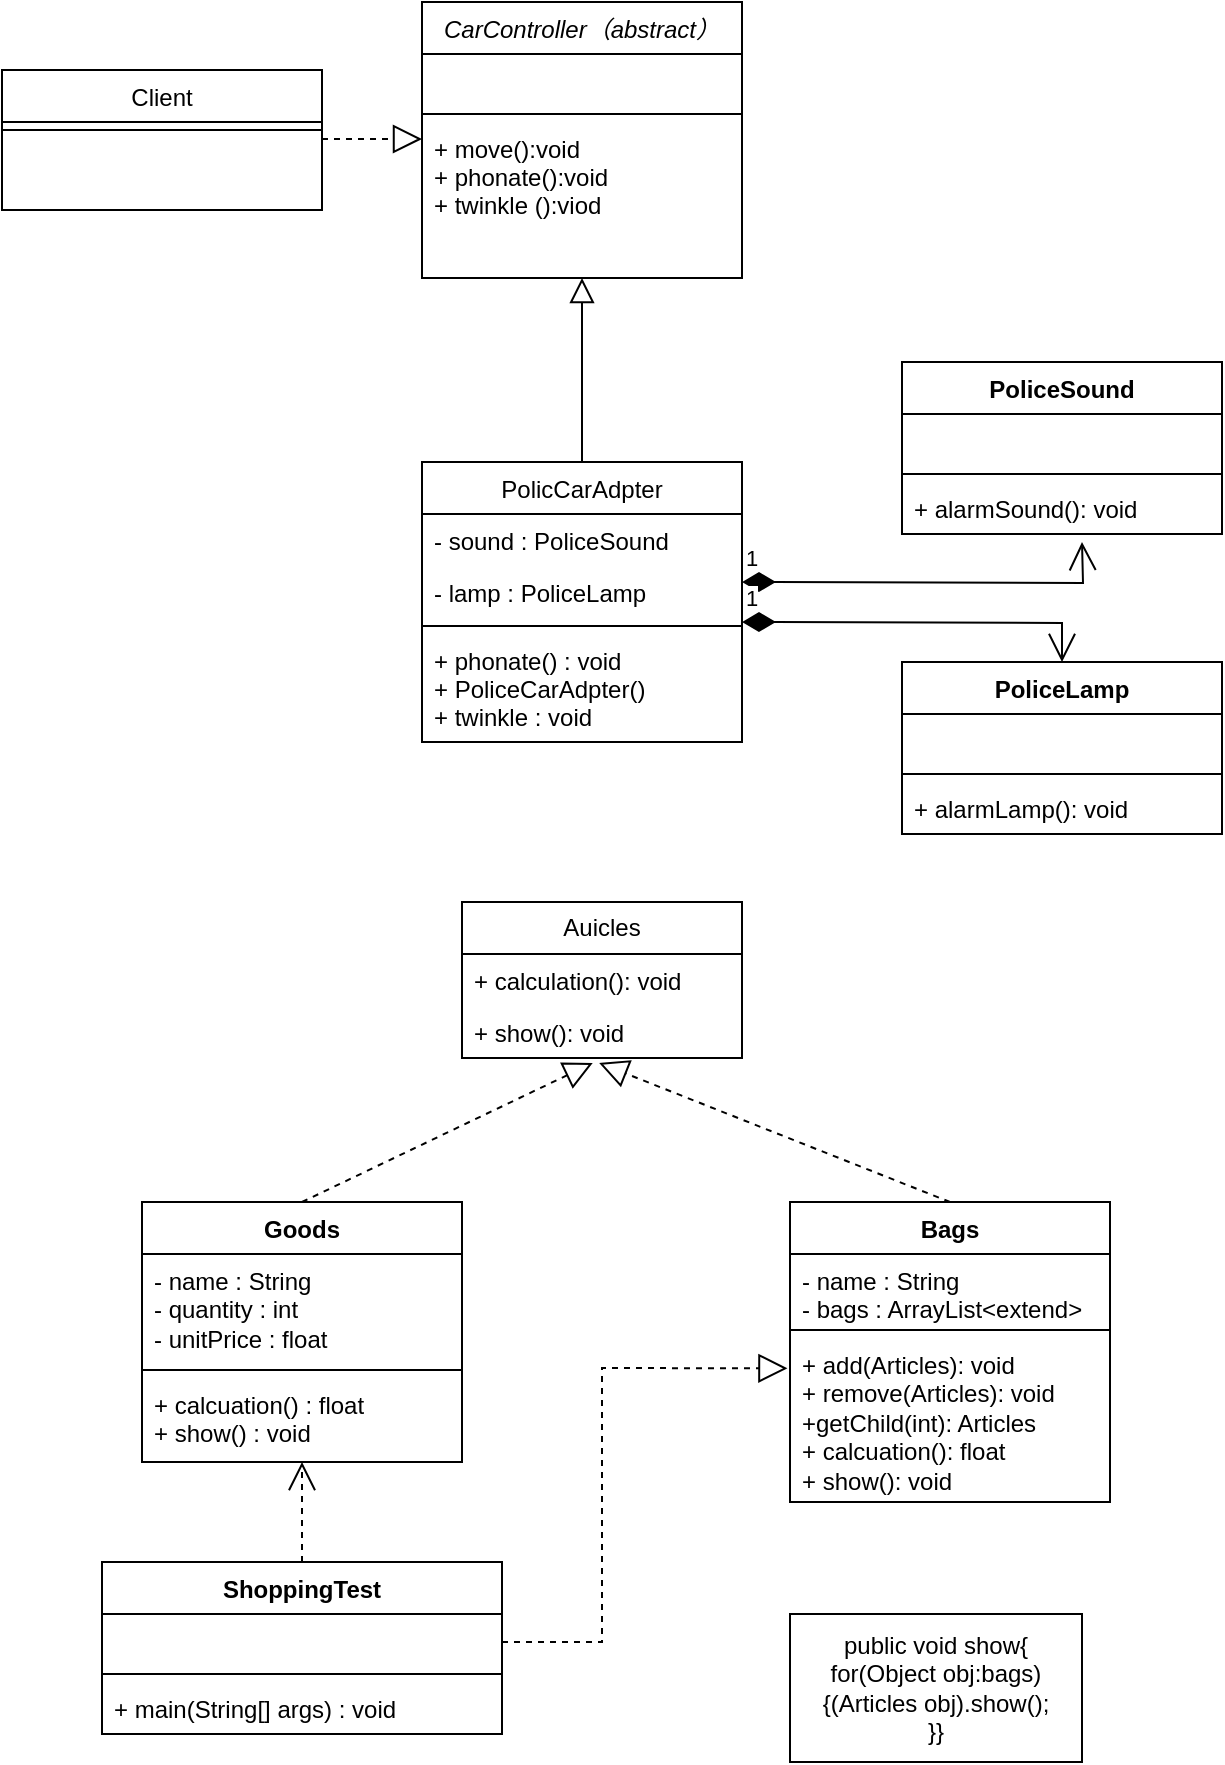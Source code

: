 <mxfile version="21.2.1" type="github">
  <diagram id="C5RBs43oDa-KdzZeNtuy" name="Page-1">
    <mxGraphModel dx="1290" dy="573" grid="1" gridSize="10" guides="1" tooltips="1" connect="1" arrows="1" fold="1" page="1" pageScale="1" pageWidth="827" pageHeight="1169" math="0" shadow="0">
      <root>
        <mxCell id="WIyWlLk6GJQsqaUBKTNV-0" />
        <mxCell id="WIyWlLk6GJQsqaUBKTNV-1" parent="WIyWlLk6GJQsqaUBKTNV-0" />
        <mxCell id="zkfFHV4jXpPFQw0GAbJ--0" value="CarController（abstract）" style="swimlane;fontStyle=2;align=center;verticalAlign=top;childLayout=stackLayout;horizontal=1;startSize=26;horizontalStack=0;resizeParent=1;resizeLast=0;collapsible=1;marginBottom=0;rounded=0;shadow=0;strokeWidth=1;" parent="WIyWlLk6GJQsqaUBKTNV-1" vertex="1">
          <mxGeometry x="230" y="20" width="160" height="138" as="geometry">
            <mxRectangle x="230" y="140" width="160" height="26" as="alternateBounds" />
          </mxGeometry>
        </mxCell>
        <mxCell id="zkfFHV4jXpPFQw0GAbJ--1" value=" " style="text;align=left;verticalAlign=top;spacingLeft=4;spacingRight=4;overflow=hidden;rotatable=0;points=[[0,0.5],[1,0.5]];portConstraint=eastwest;" parent="zkfFHV4jXpPFQw0GAbJ--0" vertex="1">
          <mxGeometry y="26" width="160" height="26" as="geometry" />
        </mxCell>
        <mxCell id="zkfFHV4jXpPFQw0GAbJ--4" value="" style="line;html=1;strokeWidth=1;align=left;verticalAlign=middle;spacingTop=-1;spacingLeft=3;spacingRight=3;rotatable=0;labelPosition=right;points=[];portConstraint=eastwest;" parent="zkfFHV4jXpPFQw0GAbJ--0" vertex="1">
          <mxGeometry y="52" width="160" height="8" as="geometry" />
        </mxCell>
        <mxCell id="zkfFHV4jXpPFQw0GAbJ--5" value="+ move():void&#xa;+ phonate():void&#xa;+ twinkle ():viod" style="text;align=left;verticalAlign=top;spacingLeft=4;spacingRight=4;overflow=hidden;rotatable=0;points=[[0,0.5],[1,0.5]];portConstraint=eastwest;" parent="zkfFHV4jXpPFQw0GAbJ--0" vertex="1">
          <mxGeometry y="60" width="160" height="60" as="geometry" />
        </mxCell>
        <mxCell id="zkfFHV4jXpPFQw0GAbJ--6" value="PolicCarAdpter" style="swimlane;fontStyle=0;align=center;verticalAlign=top;childLayout=stackLayout;horizontal=1;startSize=26;horizontalStack=0;resizeParent=1;resizeLast=0;collapsible=1;marginBottom=0;rounded=0;shadow=0;strokeWidth=1;" parent="WIyWlLk6GJQsqaUBKTNV-1" vertex="1">
          <mxGeometry x="230" y="250" width="160" height="140" as="geometry">
            <mxRectangle x="130" y="380" width="160" height="26" as="alternateBounds" />
          </mxGeometry>
        </mxCell>
        <mxCell id="zkfFHV4jXpPFQw0GAbJ--7" value="- sound : PoliceSound" style="text;align=left;verticalAlign=top;spacingLeft=4;spacingRight=4;overflow=hidden;rotatable=0;points=[[0,0.5],[1,0.5]];portConstraint=eastwest;" parent="zkfFHV4jXpPFQw0GAbJ--6" vertex="1">
          <mxGeometry y="26" width="160" height="26" as="geometry" />
        </mxCell>
        <mxCell id="zkfFHV4jXpPFQw0GAbJ--8" value="- lamp : PoliceLamp" style="text;align=left;verticalAlign=top;spacingLeft=4;spacingRight=4;overflow=hidden;rotatable=0;points=[[0,0.5],[1,0.5]];portConstraint=eastwest;rounded=0;shadow=0;html=0;" parent="zkfFHV4jXpPFQw0GAbJ--6" vertex="1">
          <mxGeometry y="52" width="160" height="26" as="geometry" />
        </mxCell>
        <mxCell id="zkfFHV4jXpPFQw0GAbJ--9" value="" style="line;html=1;strokeWidth=1;align=left;verticalAlign=middle;spacingTop=-1;spacingLeft=3;spacingRight=3;rotatable=0;labelPosition=right;points=[];portConstraint=eastwest;" parent="zkfFHV4jXpPFQw0GAbJ--6" vertex="1">
          <mxGeometry y="78" width="160" height="8" as="geometry" />
        </mxCell>
        <mxCell id="zkfFHV4jXpPFQw0GAbJ--11" value="+ phonate() : void&#xa;+ PoliceCarAdpter()&#xa;+ twinkle : void" style="text;align=left;verticalAlign=top;spacingLeft=4;spacingRight=4;overflow=hidden;rotatable=0;points=[[0,0.5],[1,0.5]];portConstraint=eastwest;" parent="zkfFHV4jXpPFQw0GAbJ--6" vertex="1">
          <mxGeometry y="86" width="160" height="48" as="geometry" />
        </mxCell>
        <mxCell id="zkfFHV4jXpPFQw0GAbJ--12" value="" style="endArrow=block;endSize=10;endFill=0;shadow=0;strokeWidth=1;rounded=0;edgeStyle=elbowEdgeStyle;elbow=vertical;" parent="WIyWlLk6GJQsqaUBKTNV-1" source="zkfFHV4jXpPFQw0GAbJ--6" target="zkfFHV4jXpPFQw0GAbJ--0" edge="1">
          <mxGeometry width="160" relative="1" as="geometry">
            <mxPoint x="210" y="103" as="sourcePoint" />
            <mxPoint x="210" y="103" as="targetPoint" />
          </mxGeometry>
        </mxCell>
        <mxCell id="4wAOQ7ITUB4_EefK_ike-0" value="Client" style="swimlane;fontStyle=0;align=center;verticalAlign=top;childLayout=stackLayout;horizontal=1;startSize=26;horizontalStack=0;resizeParent=1;resizeLast=0;collapsible=1;marginBottom=0;rounded=0;shadow=0;strokeWidth=1;" vertex="1" parent="WIyWlLk6GJQsqaUBKTNV-1">
          <mxGeometry x="20" y="54" width="160" height="70" as="geometry">
            <mxRectangle x="340" y="380" width="170" height="26" as="alternateBounds" />
          </mxGeometry>
        </mxCell>
        <mxCell id="4wAOQ7ITUB4_EefK_ike-2" value="&amp;nbsp;" style="line;html=1;strokeWidth=1;align=left;verticalAlign=middle;spacingTop=-1;spacingLeft=3;spacingRight=3;rotatable=0;labelPosition=right;points=[];portConstraint=eastwest;" vertex="1" parent="4wAOQ7ITUB4_EefK_ike-0">
          <mxGeometry y="26" width="160" height="8" as="geometry" />
        </mxCell>
        <mxCell id="4wAOQ7ITUB4_EefK_ike-3" value="" style="endArrow=block;dashed=1;endFill=0;endSize=12;html=1;rounded=0;" edge="1" parent="WIyWlLk6GJQsqaUBKTNV-1">
          <mxGeometry width="160" relative="1" as="geometry">
            <mxPoint x="180" y="88.5" as="sourcePoint" />
            <mxPoint x="230" y="88.5" as="targetPoint" />
          </mxGeometry>
        </mxCell>
        <mxCell id="4wAOQ7ITUB4_EefK_ike-4" value="PoliceSound" style="swimlane;fontStyle=1;align=center;verticalAlign=top;childLayout=stackLayout;horizontal=1;startSize=26;horizontalStack=0;resizeParent=1;resizeParentMax=0;resizeLast=0;collapsible=1;marginBottom=0;whiteSpace=wrap;html=1;" vertex="1" parent="WIyWlLk6GJQsqaUBKTNV-1">
          <mxGeometry x="470" y="200" width="160" height="86" as="geometry" />
        </mxCell>
        <mxCell id="4wAOQ7ITUB4_EefK_ike-5" value="&amp;nbsp;" style="text;strokeColor=none;fillColor=none;align=left;verticalAlign=top;spacingLeft=4;spacingRight=4;overflow=hidden;rotatable=0;points=[[0,0.5],[1,0.5]];portConstraint=eastwest;whiteSpace=wrap;html=1;" vertex="1" parent="4wAOQ7ITUB4_EefK_ike-4">
          <mxGeometry y="26" width="160" height="26" as="geometry" />
        </mxCell>
        <mxCell id="4wAOQ7ITUB4_EefK_ike-6" value="" style="line;strokeWidth=1;fillColor=none;align=left;verticalAlign=middle;spacingTop=-1;spacingLeft=3;spacingRight=3;rotatable=0;labelPosition=right;points=[];portConstraint=eastwest;strokeColor=inherit;" vertex="1" parent="4wAOQ7ITUB4_EefK_ike-4">
          <mxGeometry y="52" width="160" height="8" as="geometry" />
        </mxCell>
        <mxCell id="4wAOQ7ITUB4_EefK_ike-7" value="+ alarmSound(): void" style="text;strokeColor=none;fillColor=none;align=left;verticalAlign=top;spacingLeft=4;spacingRight=4;overflow=hidden;rotatable=0;points=[[0,0.5],[1,0.5]];portConstraint=eastwest;whiteSpace=wrap;html=1;" vertex="1" parent="4wAOQ7ITUB4_EefK_ike-4">
          <mxGeometry y="60" width="160" height="26" as="geometry" />
        </mxCell>
        <mxCell id="4wAOQ7ITUB4_EefK_ike-8" value="PoliceLamp" style="swimlane;fontStyle=1;align=center;verticalAlign=top;childLayout=stackLayout;horizontal=1;startSize=26;horizontalStack=0;resizeParent=1;resizeParentMax=0;resizeLast=0;collapsible=1;marginBottom=0;whiteSpace=wrap;html=1;" vertex="1" parent="WIyWlLk6GJQsqaUBKTNV-1">
          <mxGeometry x="470" y="350" width="160" height="86" as="geometry" />
        </mxCell>
        <mxCell id="4wAOQ7ITUB4_EefK_ike-9" value="&amp;nbsp;" style="text;strokeColor=none;fillColor=none;align=left;verticalAlign=top;spacingLeft=4;spacingRight=4;overflow=hidden;rotatable=0;points=[[0,0.5],[1,0.5]];portConstraint=eastwest;whiteSpace=wrap;html=1;" vertex="1" parent="4wAOQ7ITUB4_EefK_ike-8">
          <mxGeometry y="26" width="160" height="26" as="geometry" />
        </mxCell>
        <mxCell id="4wAOQ7ITUB4_EefK_ike-10" value="" style="line;strokeWidth=1;fillColor=none;align=left;verticalAlign=middle;spacingTop=-1;spacingLeft=3;spacingRight=3;rotatable=0;labelPosition=right;points=[];portConstraint=eastwest;strokeColor=inherit;" vertex="1" parent="4wAOQ7ITUB4_EefK_ike-8">
          <mxGeometry y="52" width="160" height="8" as="geometry" />
        </mxCell>
        <mxCell id="4wAOQ7ITUB4_EefK_ike-11" value="+ alarmLamp(): void" style="text;strokeColor=none;fillColor=none;align=left;verticalAlign=top;spacingLeft=4;spacingRight=4;overflow=hidden;rotatable=0;points=[[0,0.5],[1,0.5]];portConstraint=eastwest;whiteSpace=wrap;html=1;" vertex="1" parent="4wAOQ7ITUB4_EefK_ike-8">
          <mxGeometry y="60" width="160" height="26" as="geometry" />
        </mxCell>
        <mxCell id="4wAOQ7ITUB4_EefK_ike-14" value="Auicles" style="swimlane;fontStyle=0;childLayout=stackLayout;horizontal=1;startSize=26;fillColor=none;horizontalStack=0;resizeParent=1;resizeParentMax=0;resizeLast=0;collapsible=1;marginBottom=0;whiteSpace=wrap;html=1;" vertex="1" parent="WIyWlLk6GJQsqaUBKTNV-1">
          <mxGeometry x="250" y="470" width="140" height="78" as="geometry" />
        </mxCell>
        <mxCell id="4wAOQ7ITUB4_EefK_ike-15" value="+ calculation(): void" style="text;strokeColor=none;fillColor=none;align=left;verticalAlign=top;spacingLeft=4;spacingRight=4;overflow=hidden;rotatable=0;points=[[0,0.5],[1,0.5]];portConstraint=eastwest;whiteSpace=wrap;html=1;" vertex="1" parent="4wAOQ7ITUB4_EefK_ike-14">
          <mxGeometry y="26" width="140" height="26" as="geometry" />
        </mxCell>
        <mxCell id="4wAOQ7ITUB4_EefK_ike-16" value="+ show(): void" style="text;strokeColor=none;fillColor=none;align=left;verticalAlign=top;spacingLeft=4;spacingRight=4;overflow=hidden;rotatable=0;points=[[0,0.5],[1,0.5]];portConstraint=eastwest;whiteSpace=wrap;html=1;" vertex="1" parent="4wAOQ7ITUB4_EefK_ike-14">
          <mxGeometry y="52" width="140" height="26" as="geometry" />
        </mxCell>
        <mxCell id="4wAOQ7ITUB4_EefK_ike-18" value="Goods" style="swimlane;fontStyle=1;align=center;verticalAlign=top;childLayout=stackLayout;horizontal=1;startSize=26;horizontalStack=0;resizeParent=1;resizeParentMax=0;resizeLast=0;collapsible=1;marginBottom=0;whiteSpace=wrap;html=1;" vertex="1" parent="WIyWlLk6GJQsqaUBKTNV-1">
          <mxGeometry x="90" y="620" width="160" height="130" as="geometry" />
        </mxCell>
        <mxCell id="4wAOQ7ITUB4_EefK_ike-19" value="- name : String&lt;br&gt;- quantity : int&lt;br&gt;- unitPrice : float" style="text;strokeColor=none;fillColor=none;align=left;verticalAlign=top;spacingLeft=4;spacingRight=4;overflow=hidden;rotatable=0;points=[[0,0.5],[1,0.5]];portConstraint=eastwest;whiteSpace=wrap;html=1;" vertex="1" parent="4wAOQ7ITUB4_EefK_ike-18">
          <mxGeometry y="26" width="160" height="54" as="geometry" />
        </mxCell>
        <mxCell id="4wAOQ7ITUB4_EefK_ike-20" value="" style="line;strokeWidth=1;fillColor=none;align=left;verticalAlign=middle;spacingTop=-1;spacingLeft=3;spacingRight=3;rotatable=0;labelPosition=right;points=[];portConstraint=eastwest;strokeColor=inherit;" vertex="1" parent="4wAOQ7ITUB4_EefK_ike-18">
          <mxGeometry y="80" width="160" height="8" as="geometry" />
        </mxCell>
        <mxCell id="4wAOQ7ITUB4_EefK_ike-21" value="+ calcuation() : float&lt;br&gt;+ show() : void" style="text;strokeColor=none;fillColor=none;align=left;verticalAlign=top;spacingLeft=4;spacingRight=4;overflow=hidden;rotatable=0;points=[[0,0.5],[1,0.5]];portConstraint=eastwest;whiteSpace=wrap;html=1;" vertex="1" parent="4wAOQ7ITUB4_EefK_ike-18">
          <mxGeometry y="88" width="160" height="42" as="geometry" />
        </mxCell>
        <mxCell id="4wAOQ7ITUB4_EefK_ike-22" value="ShoppingTest" style="swimlane;fontStyle=1;align=center;verticalAlign=top;childLayout=stackLayout;horizontal=1;startSize=26;horizontalStack=0;resizeParent=1;resizeParentMax=0;resizeLast=0;collapsible=1;marginBottom=0;whiteSpace=wrap;html=1;" vertex="1" parent="WIyWlLk6GJQsqaUBKTNV-1">
          <mxGeometry x="70" y="800" width="200" height="86" as="geometry" />
        </mxCell>
        <mxCell id="4wAOQ7ITUB4_EefK_ike-23" value="&amp;nbsp;" style="text;strokeColor=none;fillColor=none;align=left;verticalAlign=top;spacingLeft=4;spacingRight=4;overflow=hidden;rotatable=0;points=[[0,0.5],[1,0.5]];portConstraint=eastwest;whiteSpace=wrap;html=1;" vertex="1" parent="4wAOQ7ITUB4_EefK_ike-22">
          <mxGeometry y="26" width="200" height="26" as="geometry" />
        </mxCell>
        <mxCell id="4wAOQ7ITUB4_EefK_ike-24" value="" style="line;strokeWidth=1;fillColor=none;align=left;verticalAlign=middle;spacingTop=-1;spacingLeft=3;spacingRight=3;rotatable=0;labelPosition=right;points=[];portConstraint=eastwest;strokeColor=inherit;" vertex="1" parent="4wAOQ7ITUB4_EefK_ike-22">
          <mxGeometry y="52" width="200" height="8" as="geometry" />
        </mxCell>
        <mxCell id="4wAOQ7ITUB4_EefK_ike-25" value="+ main(String[] args) : void" style="text;strokeColor=none;fillColor=none;align=left;verticalAlign=top;spacingLeft=4;spacingRight=4;overflow=hidden;rotatable=0;points=[[0,0.5],[1,0.5]];portConstraint=eastwest;whiteSpace=wrap;html=1;" vertex="1" parent="4wAOQ7ITUB4_EefK_ike-22">
          <mxGeometry y="60" width="200" height="26" as="geometry" />
        </mxCell>
        <mxCell id="4wAOQ7ITUB4_EefK_ike-28" value="Bags" style="swimlane;fontStyle=1;align=center;verticalAlign=top;childLayout=stackLayout;horizontal=1;startSize=26;horizontalStack=0;resizeParent=1;resizeParentMax=0;resizeLast=0;collapsible=1;marginBottom=0;whiteSpace=wrap;html=1;" vertex="1" parent="WIyWlLk6GJQsqaUBKTNV-1">
          <mxGeometry x="414" y="620" width="160" height="150" as="geometry" />
        </mxCell>
        <mxCell id="4wAOQ7ITUB4_EefK_ike-29" value="- name : String&amp;nbsp;&lt;br&gt;- bags : ArrayList&amp;lt;extend&amp;gt;" style="text;strokeColor=none;fillColor=none;align=left;verticalAlign=top;spacingLeft=4;spacingRight=4;overflow=hidden;rotatable=0;points=[[0,0.5],[1,0.5]];portConstraint=eastwest;whiteSpace=wrap;html=1;" vertex="1" parent="4wAOQ7ITUB4_EefK_ike-28">
          <mxGeometry y="26" width="160" height="34" as="geometry" />
        </mxCell>
        <mxCell id="4wAOQ7ITUB4_EefK_ike-30" value="" style="line;strokeWidth=1;fillColor=none;align=left;verticalAlign=middle;spacingTop=-1;spacingLeft=3;spacingRight=3;rotatable=0;labelPosition=right;points=[];portConstraint=eastwest;strokeColor=inherit;" vertex="1" parent="4wAOQ7ITUB4_EefK_ike-28">
          <mxGeometry y="60" width="160" height="8" as="geometry" />
        </mxCell>
        <mxCell id="4wAOQ7ITUB4_EefK_ike-31" value="+ add(Articles): void&lt;br&gt;+ remove(Articles): void&lt;br&gt;+getChild(int): Articles&lt;br&gt;+ calcuation(): float&lt;br&gt;+ show(): void" style="text;strokeColor=none;fillColor=none;align=left;verticalAlign=top;spacingLeft=4;spacingRight=4;overflow=hidden;rotatable=0;points=[[0,0.5],[1,0.5]];portConstraint=eastwest;whiteSpace=wrap;html=1;" vertex="1" parent="4wAOQ7ITUB4_EefK_ike-28">
          <mxGeometry y="68" width="160" height="82" as="geometry" />
        </mxCell>
        <mxCell id="4wAOQ7ITUB4_EefK_ike-32" value="public void show{&lt;br&gt;for(Object obj:bags){(Articles obj).show();&lt;br&gt;}}" style="html=1;whiteSpace=wrap;" vertex="1" parent="WIyWlLk6GJQsqaUBKTNV-1">
          <mxGeometry x="414" y="826" width="146" height="74" as="geometry" />
        </mxCell>
        <mxCell id="4wAOQ7ITUB4_EefK_ike-33" value="" style="endArrow=block;dashed=1;endFill=0;endSize=12;html=1;rounded=0;exitX=0.5;exitY=0;exitDx=0;exitDy=0;entryX=0.467;entryY=1.096;entryDx=0;entryDy=0;entryPerimeter=0;" edge="1" parent="WIyWlLk6GJQsqaUBKTNV-1" source="4wAOQ7ITUB4_EefK_ike-18" target="4wAOQ7ITUB4_EefK_ike-16">
          <mxGeometry width="160" relative="1" as="geometry">
            <mxPoint x="150" y="590" as="sourcePoint" />
            <mxPoint x="310" y="590" as="targetPoint" />
          </mxGeometry>
        </mxCell>
        <mxCell id="4wAOQ7ITUB4_EefK_ike-35" value="" style="endArrow=block;dashed=1;endFill=0;endSize=12;html=1;rounded=0;entryX=0.49;entryY=1.096;entryDx=0;entryDy=0;entryPerimeter=0;exitX=0.5;exitY=0;exitDx=0;exitDy=0;" edge="1" parent="WIyWlLk6GJQsqaUBKTNV-1" source="4wAOQ7ITUB4_EefK_ike-28" target="4wAOQ7ITUB4_EefK_ike-16">
          <mxGeometry width="160" relative="1" as="geometry">
            <mxPoint x="350" y="590" as="sourcePoint" />
            <mxPoint x="510" y="590" as="targetPoint" />
          </mxGeometry>
        </mxCell>
        <mxCell id="4wAOQ7ITUB4_EefK_ike-36" value="" style="endArrow=open;endSize=12;dashed=1;html=1;rounded=0;exitX=0.5;exitY=0;exitDx=0;exitDy=0;" edge="1" parent="WIyWlLk6GJQsqaUBKTNV-1" source="4wAOQ7ITUB4_EefK_ike-22" target="4wAOQ7ITUB4_EefK_ike-21">
          <mxGeometry width="160" relative="1" as="geometry">
            <mxPoint x="160" y="780" as="sourcePoint" />
            <mxPoint x="320" y="780" as="targetPoint" />
          </mxGeometry>
        </mxCell>
        <mxCell id="4wAOQ7ITUB4_EefK_ike-38" value="" style="endArrow=block;dashed=1;endFill=0;endSize=12;html=1;rounded=0;entryX=-0.008;entryY=0.185;entryDx=0;entryDy=0;entryPerimeter=0;" edge="1" parent="WIyWlLk6GJQsqaUBKTNV-1" target="4wAOQ7ITUB4_EefK_ike-31">
          <mxGeometry width="160" relative="1" as="geometry">
            <mxPoint x="270" y="840" as="sourcePoint" />
            <mxPoint x="430" y="840" as="targetPoint" />
            <Array as="points">
              <mxPoint x="320" y="840" />
              <mxPoint x="320" y="703" />
            </Array>
          </mxGeometry>
        </mxCell>
        <mxCell id="4wAOQ7ITUB4_EefK_ike-39" value="1" style="endArrow=open;html=1;endSize=12;startArrow=diamondThin;startSize=14;startFill=1;edgeStyle=orthogonalEdgeStyle;align=left;verticalAlign=bottom;rounded=0;" edge="1" parent="WIyWlLk6GJQsqaUBKTNV-1">
          <mxGeometry x="-1" y="3" relative="1" as="geometry">
            <mxPoint x="390" y="310" as="sourcePoint" />
            <mxPoint x="560" y="290" as="targetPoint" />
          </mxGeometry>
        </mxCell>
        <mxCell id="4wAOQ7ITUB4_EefK_ike-40" value="1" style="endArrow=open;html=1;endSize=12;startArrow=diamondThin;startSize=14;startFill=1;edgeStyle=orthogonalEdgeStyle;align=left;verticalAlign=bottom;rounded=0;" edge="1" parent="WIyWlLk6GJQsqaUBKTNV-1" target="4wAOQ7ITUB4_EefK_ike-8">
          <mxGeometry x="-1" y="3" relative="1" as="geometry">
            <mxPoint x="390" y="330" as="sourcePoint" />
            <mxPoint x="560" y="310" as="targetPoint" />
          </mxGeometry>
        </mxCell>
      </root>
    </mxGraphModel>
  </diagram>
</mxfile>
